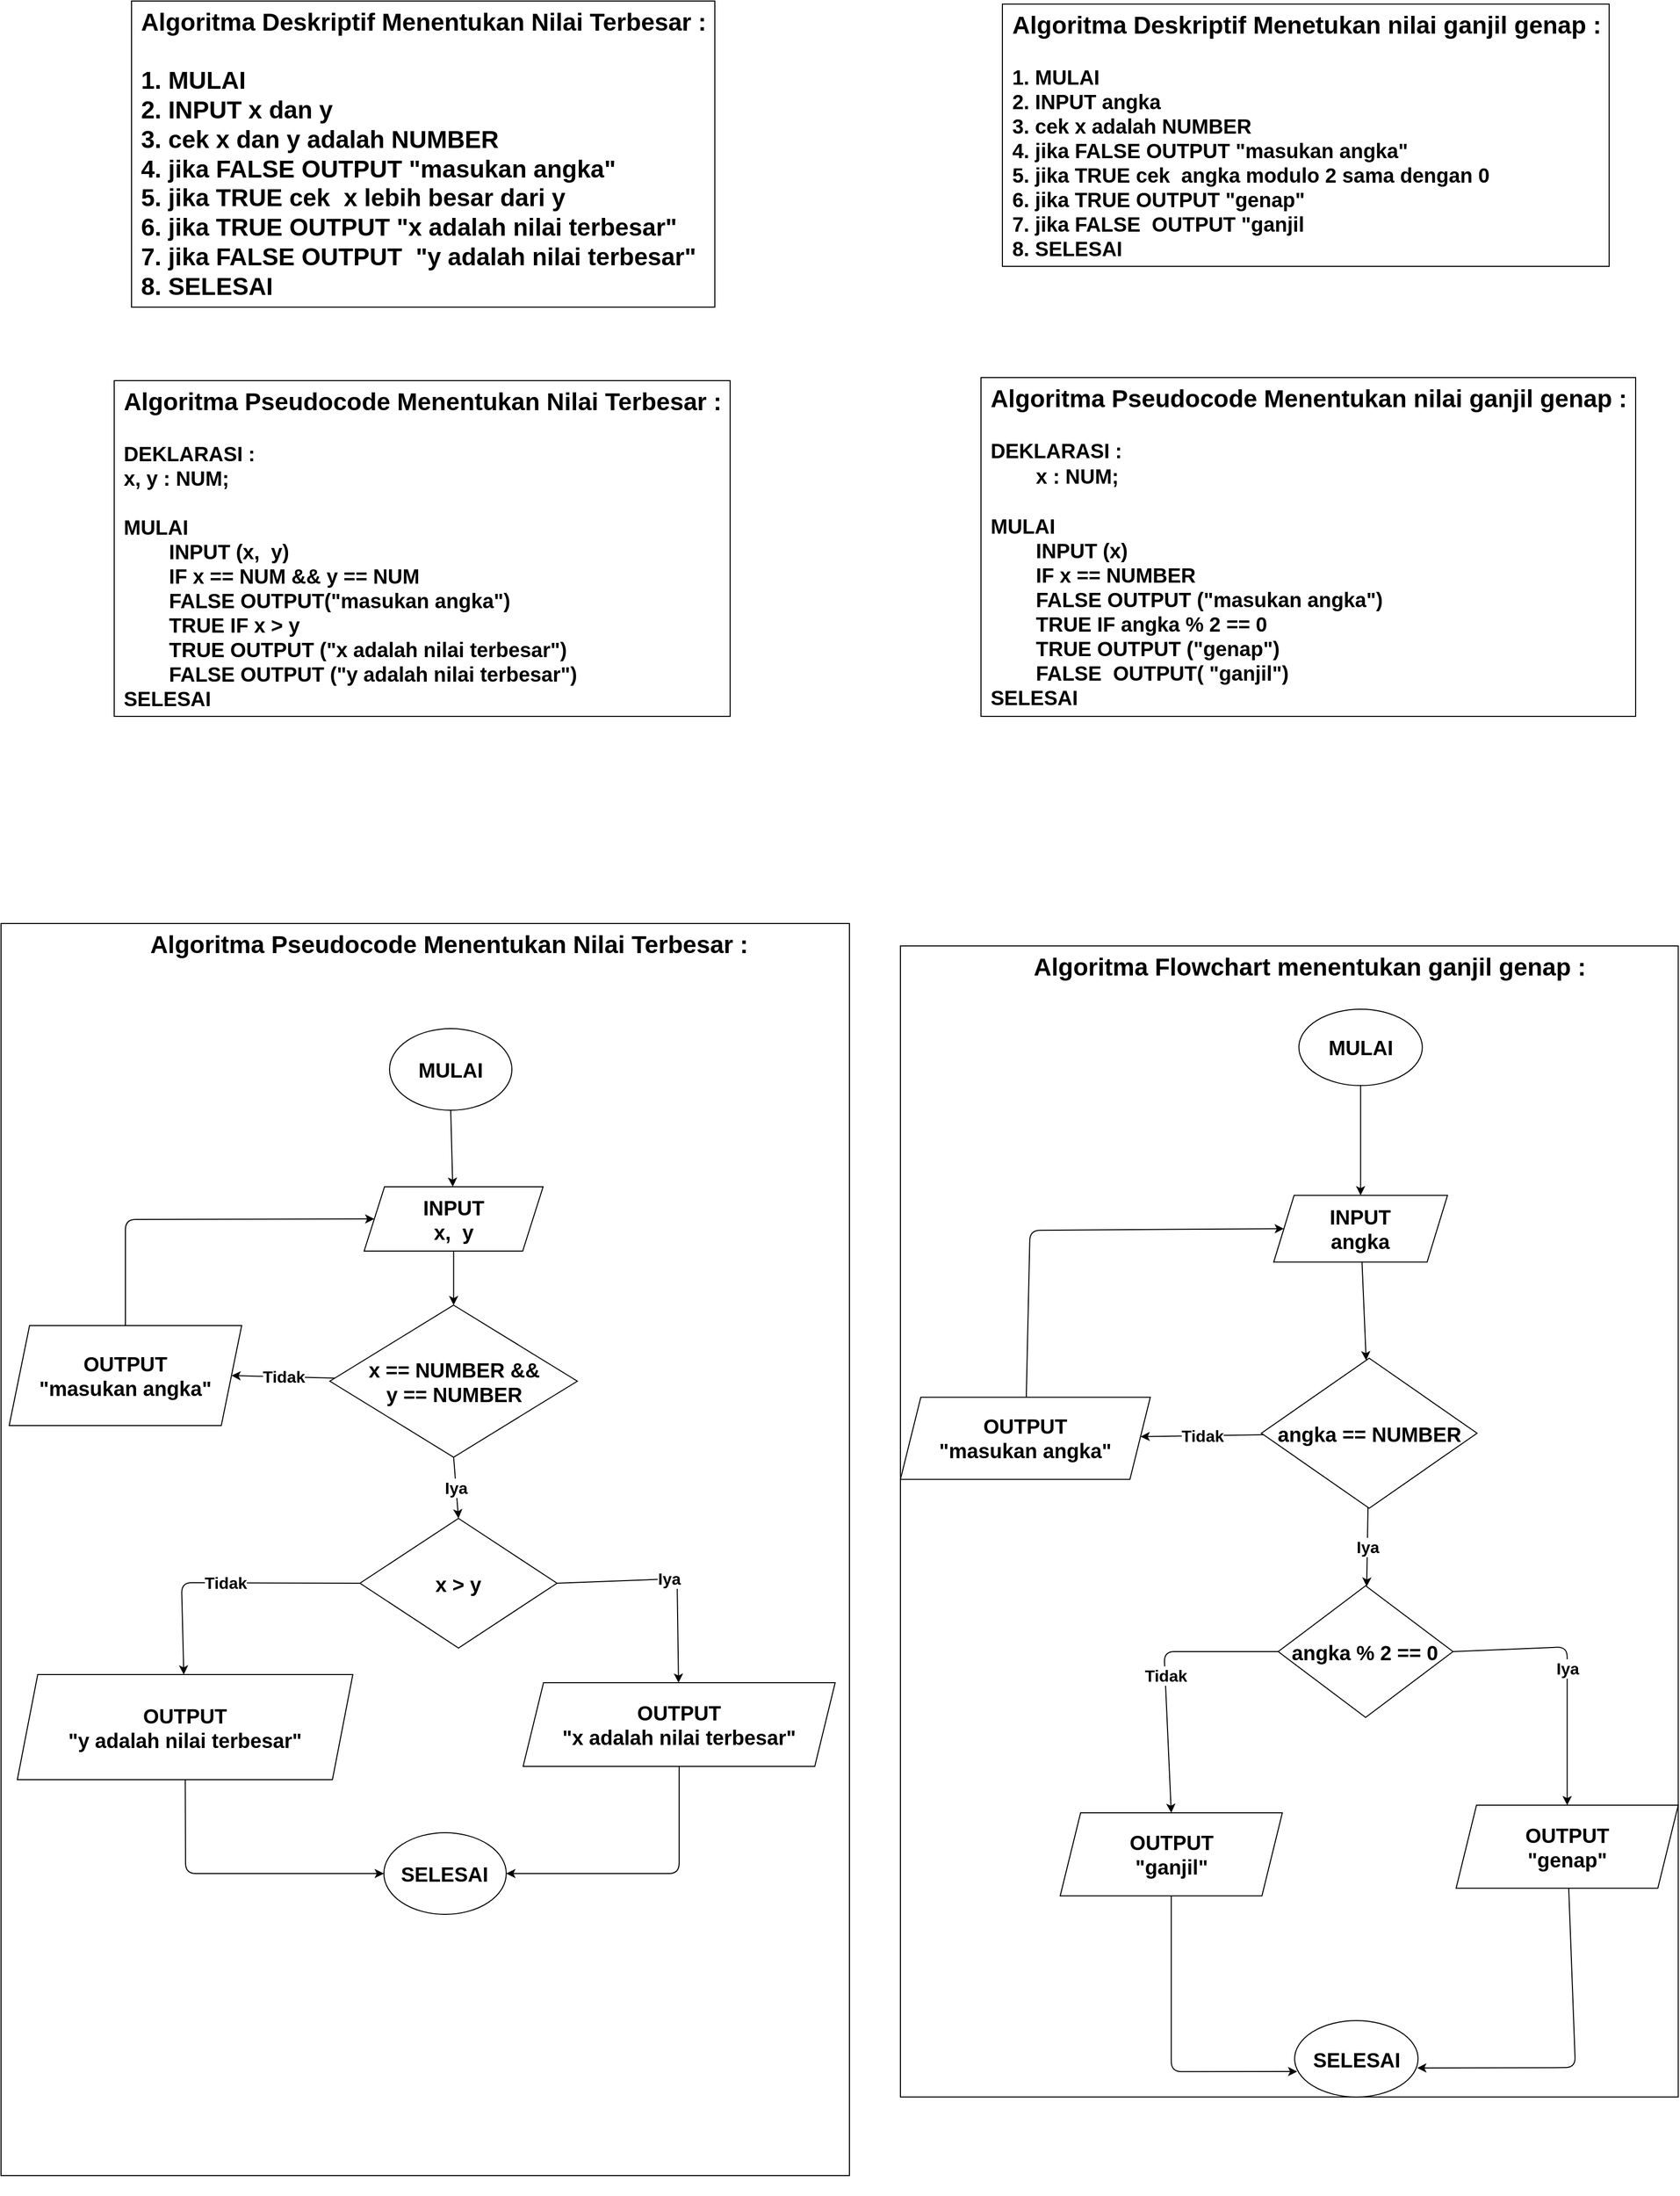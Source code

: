 <mxfile>
    <diagram id="IgUMOur1TlqYA0e4b4XV" name="page-1">
        <mxGraphModel dx="1515" dy="995" grid="0" gridSize="10" guides="1" tooltips="1" connect="1" arrows="1" fold="1" page="1" pageScale="1" pageWidth="850" pageHeight="1100" math="0" shadow="0">
            <root>
                <mxCell id="0"/>
                <mxCell id="1" parent="0"/>
                <mxCell id="Iu7elVV2P66PyxeBPG_O-1" value="&lt;font style=&quot;font-size: 24px;&quot; face=&quot;Helvetica&quot;&gt;&lt;span&gt;Algoritma Deskriptif Menentukan Nilai Terbesar :&lt;br&gt;&lt;/span&gt;&lt;br&gt;&lt;div style=&quot;text-align: left;&quot;&gt;1. MULAI&lt;/div&gt;&lt;div style=&quot;text-align: left;&quot;&gt;2. INPUT x dan y&lt;/div&gt;&lt;div style=&quot;text-align: left;&quot;&gt;3. cek x dan y adalah NUMBER&lt;/div&gt;&lt;div style=&quot;text-align: left;&quot;&gt;4. jika FALSE OUTPUT &quot;masukan angka&quot;&lt;/div&gt;&lt;div style=&quot;text-align: left;&quot;&gt;&lt;span style=&quot;background-color: initial;&quot;&gt;5. jika TRUE cek&amp;nbsp; x lebih besar dari y&lt;/span&gt;&lt;br&gt;&lt;/div&gt;&lt;div style=&quot;text-align: left;&quot;&gt;6. jika TRUE OUTPUT &quot;x adalah nilai terbesar&quot;&lt;/div&gt;&lt;div style=&quot;text-align: left;&quot;&gt;7. jika FALSE OUTPUT&amp;nbsp; &quot;y adalah nilai terbesar&quot;&lt;/div&gt;&lt;div style=&quot;text-align: left;&quot;&gt;8. SELESAI&lt;/div&gt;&lt;/font&gt;" style="text;html=1;align=center;verticalAlign=middle;resizable=0;points=[];autosize=1;strokeColor=default;fillColor=none;fontSize=20;fontFamily=Architects Daughter;hachureGap=4;fontSource=https%3A%2F%2Ffonts.googleapis.com%2Fcss%3Ffamily%3DArchitects%2BDaughter;fontStyle=1" parent="1" vertex="1">
                    <mxGeometry x="140" y="50" width="572" height="300" as="geometry"/>
                </mxCell>
                <mxCell id="Iu7elVV2P66PyxeBPG_O-2" value="&lt;span style=&quot;font-size: 24px;&quot;&gt;Algoritma Pseudocode Menentukan Nilai Terbesar :&lt;br&gt;&lt;/span&gt;&lt;br&gt;&lt;div style=&quot;text-align: left;&quot;&gt;DEKLARASI :&lt;br style=&quot;border-color: var(--border-color);&quot;&gt;&lt;span style=&quot;border-color: var(--border-color);&quot;&gt;&#9;&lt;/span&gt;x, y : NUM;&lt;br style=&quot;border-color: var(--border-color);&quot;&gt;&lt;br style=&quot;border-color: var(--border-color);&quot;&gt;MULAI&lt;br style=&quot;border-color: var(--border-color);&quot;&gt;&lt;span style=&quot;border-color: var(--border-color);&quot;&gt;&#9;&lt;/span&gt;&lt;span style=&quot;white-space: pre;&quot;&gt;&#9;&lt;/span&gt;INPUT (x,&amp;nbsp; y)&lt;br style=&quot;border-color: var(--border-color);&quot;&gt;&lt;span style=&quot;border-color: var(--border-color);&quot;&gt;&#9;&lt;/span&gt;&lt;span style=&quot;white-space: pre;&quot;&gt;&#9;&lt;/span&gt;IF x == NUM &amp;amp;&amp;amp; y == NUM&lt;br style=&quot;border-color: var(--border-color);&quot;&gt;&lt;span style=&quot;white-space: pre;&quot;&gt;&#9;&lt;/span&gt;FALSE OUTPUT(&quot;masukan angka&quot;)&lt;br style=&quot;border-color: var(--border-color);&quot;&gt;&lt;span style=&quot;white-space: pre;&quot;&gt;&#9;&lt;/span&gt;TRUE&amp;nbsp;IF x &amp;gt; y&lt;br style=&quot;border-color: var(--border-color);&quot;&gt;&lt;span style=&quot;border-color: var(--border-color);&quot;&gt;&lt;/span&gt;&lt;span style=&quot;white-space: pre;&quot;&gt;&#9;&lt;/span&gt;TRUE OUTPUT (&quot;x adalah nilai terbesar&quot;)&lt;br style=&quot;border-color: var(--border-color);&quot;&gt;&lt;span style=&quot;border-color: var(--border-color);&quot;&gt;&lt;/span&gt;&lt;span style=&quot;white-space: pre;&quot;&gt;&#9;&lt;/span&gt;FALSE&amp;nbsp;OUTPUT (&quot;y adalah nilai terbesar&quot;)&lt;br style=&quot;border-color: var(--border-color);&quot;&gt;SELESAI&lt;br&gt;&lt;/div&gt;" style="text;html=1;align=center;verticalAlign=middle;resizable=0;points=[];autosize=1;strokeColor=default;fillColor=none;fontSize=20;fontFamily=Helvetica;hachureGap=4;fontSource=https%3A%2F%2Ffonts.googleapis.com%2Fcss%3Ffamily%3DArchitects%2BDaughter;fontStyle=1" parent="1" vertex="1">
                    <mxGeometry x="123" y="422" width="604" height="329" as="geometry"/>
                </mxCell>
                <mxCell id="KxriSq-2_5h9siK2SVVC-1" value="&lt;font style=&quot;border-color: var(--border-color); font-family: Helvetica; font-size: 24px;&quot;&gt;&lt;span&gt;Algoritma Deskriptif Menetukan nilai ganjil genap :&lt;br style=&quot;border-color: var(--border-color);&quot;&gt;&lt;/span&gt;&lt;/font&gt;&lt;br style=&quot;border-color: var(--border-color); font-family: Helvetica;&quot;&gt;&lt;div style=&quot;border-color: var(--border-color); font-family: Helvetica; text-align: left;&quot;&gt;1. MULAI&lt;/div&gt;&lt;div style=&quot;border-color: var(--border-color); font-family: Helvetica; text-align: left;&quot;&gt;2. INPUT angka&lt;/div&gt;&lt;div style=&quot;border-color: var(--border-color); font-family: Helvetica; text-align: left;&quot;&gt;3. cek x adalah NUMBER&lt;/div&gt;&lt;div style=&quot;border-color: var(--border-color); font-family: Helvetica; text-align: left;&quot;&gt;4. jika FALSE OUTPUT &quot;masukan angka&quot;&lt;/div&gt;&lt;div style=&quot;border-color: var(--border-color); font-family: Helvetica; text-align: left;&quot;&gt;5. jika TRUE cek&amp;nbsp; angka modulo 2 sama dengan 0&lt;/div&gt;&lt;div style=&quot;border-color: var(--border-color); font-family: Helvetica; text-align: left;&quot;&gt;6. jika TRUE OUTPUT &quot;genap&quot;&lt;/div&gt;&lt;div style=&quot;border-color: var(--border-color); font-family: Helvetica; text-align: left;&quot;&gt;7. jika FALSE&amp;nbsp; OUTPUT &quot;ganjil&lt;/div&gt;&lt;div style=&quot;border-color: var(--border-color); font-family: Helvetica; text-align: left;&quot;&gt;8. SELESAI&lt;/div&gt;" style="text;html=1;align=center;verticalAlign=middle;resizable=0;points=[];autosize=1;strokeColor=default;fillColor=none;fontSize=20;fontFamily=Architects Daughter;hachureGap=4;fontSource=https%3A%2F%2Ffonts.googleapis.com%2Fcss%3Ffamily%3DArchitects%2BDaughter;fontStyle=1" parent="1" vertex="1">
                    <mxGeometry x="994" y="53" width="595" height="257" as="geometry"/>
                </mxCell>
                <mxCell id="_5mfeIYPOjXKl39lDaHY-1" value="&lt;span style=&quot;border-color: var(--border-color); font-family: Helvetica; text-align: left; font-size: 24px;&quot;&gt;Algoritma Pseudocode Menentukan nilai ganjil genap :&lt;br style=&quot;border-color: var(--border-color);&quot;&gt;&lt;/span&gt;&lt;br style=&quot;border-color: var(--border-color); font-family: Helvetica; text-align: left;&quot;&gt;&lt;div style=&quot;text-align: left;&quot;&gt;&lt;span style=&quot;font-family: Helvetica; background-color: initial;&quot;&gt;DEKLARASI :&lt;/span&gt;&lt;/div&gt;&lt;span style=&quot;border-color: var(--border-color); font-family: Helvetica;&quot;&gt;&lt;div style=&quot;text-align: left;&quot;&gt;&lt;span style=&quot;background-color: initial;&quot;&gt;&lt;span style=&quot;white-space: pre;&quot;&gt;&#9;&lt;/span&gt;x : NUM;&lt;/span&gt;&lt;/div&gt;&#9;&lt;/span&gt;&lt;div style=&quot;text-align: left;&quot;&gt;&lt;font face=&quot;Helvetica&quot;&gt;&lt;br&gt;&lt;/font&gt;&lt;/div&gt;&lt;span style=&quot;font-family: Helvetica;&quot;&gt;&lt;div style=&quot;text-align: left;&quot;&gt;&lt;span style=&quot;background-color: initial;&quot;&gt;MULAI&lt;/span&gt;&lt;/div&gt;&lt;/span&gt;&lt;span style=&quot;border-color: var(--border-color); font-family: Helvetica;&quot;&gt;&lt;div style=&quot;text-align: left;&quot;&gt;&lt;span style=&quot;background-color: initial;&quot;&gt;&lt;span style=&quot;white-space: pre;&quot;&gt;&#9;&lt;/span&gt;INPUT (x)&lt;/span&gt;&lt;/div&gt;&#9;&lt;/span&gt;&lt;span style=&quot;border-color: var(--border-color); font-family: Helvetica;&quot;&gt;&lt;div style=&quot;text-align: left;&quot;&gt;&lt;span style=&quot;background-color: initial;&quot;&gt;&lt;span style=&quot;white-space: pre;&quot;&gt;&#9;&lt;/span&gt;IF x == NUMBER&lt;/span&gt;&lt;/div&gt;&#9;&lt;/span&gt;&lt;span style=&quot;border-color: var(--border-color); font-family: Helvetica;&quot;&gt;&lt;div style=&quot;text-align: left;&quot;&gt;&lt;span style=&quot;background-color: initial;&quot;&gt;&lt;span style=&quot;white-space: pre;&quot;&gt;&#9;&lt;/span&gt;FALSE OUTPUT (&quot;masukan angka&quot;)&lt;/span&gt;&lt;/div&gt;&#9;&lt;/span&gt;&lt;span style=&quot;border-color: var(--border-color); font-family: Helvetica;&quot;&gt;&lt;div style=&quot;text-align: left;&quot;&gt;&lt;span style=&quot;background-color: initial;&quot;&gt;&lt;span style=&quot;white-space: pre;&quot;&gt;&#9;&lt;/span&gt;TRUE IF angka % 2 == 0&lt;/span&gt;&lt;/div&gt;&#9;&lt;/span&gt;&lt;span style=&quot;border-color: var(--border-color); font-family: Helvetica;&quot;&gt;&lt;div style=&quot;text-align: left;&quot;&gt;&lt;span style=&quot;background-color: initial;&quot;&gt;&lt;span style=&quot;white-space: pre;&quot;&gt;&#9;&lt;/span&gt;TRUE&amp;nbsp;OUTPUT (&quot;genap&quot;)&lt;/span&gt;&lt;/div&gt;&#9;&lt;/span&gt;&lt;span style=&quot;border-color: var(--border-color); font-family: Helvetica;&quot;&gt;&lt;div style=&quot;text-align: left;&quot;&gt;&lt;span style=&quot;background-color: initial;&quot;&gt;&lt;span style=&quot;white-space: pre;&quot;&gt;&#9;&lt;/span&gt;FALSE&amp;nbsp;&amp;nbsp;OUTPUT( &quot;ganjil&quot;)&lt;/span&gt;&lt;/div&gt;&#9;&lt;/span&gt;&lt;span style=&quot;font-family: Helvetica;&quot;&gt;&lt;div style=&quot;text-align: left;&quot;&gt;&lt;span style=&quot;background-color: initial;&quot;&gt;SELESAI&lt;/span&gt;&lt;/div&gt;&lt;/span&gt;" style="text;html=1;align=center;verticalAlign=middle;resizable=0;points=[];autosize=1;strokeColor=default;fillColor=none;fontSize=20;fontFamily=Architects Daughter;hachureGap=4;fontSource=https%3A%2F%2Ffonts.googleapis.com%2Fcss%3Ffamily%3DArchitects%2BDaughter;fontStyle=1" parent="1" vertex="1">
                    <mxGeometry x="973" y="419" width="642" height="332" as="geometry"/>
                </mxCell>
                <mxCell id="2" value="" style="group;strokeColor=default;fontStyle=1" parent="1" vertex="1" connectable="0">
                    <mxGeometry x="12" y="954" width="832" height="1227" as="geometry"/>
                </mxCell>
                <mxCell id="Iu7elVV2P66PyxeBPG_O-5" value="&lt;span&gt;&lt;font style=&quot;font-size: 24px;&quot;&gt;Algoritma Pseudocode Menentukan Nilai Terbesar :&lt;/font&gt;&lt;/span&gt;" style="text;html=1;align=center;verticalAlign=middle;resizable=0;points=[];autosize=1;strokeColor=none;fillColor=none;fontSize=20;fontFamily=Helvetica;hachureGap=4;fontSource=https%3A%2F%2Ffonts.googleapis.com%2Fcss%3Ffamily%3DArchitects%2BDaughter;fontStyle=1" parent="2" vertex="1">
                    <mxGeometry x="136.96" width="604" height="41" as="geometry"/>
                </mxCell>
                <mxCell id="5" value="" style="edgeStyle=none;hachureGap=4;html=1;fontFamily=Architects Daughter;fontSource=https%3A%2F%2Ffonts.googleapis.com%2Fcss%3Ffamily%3DArchitects%2BDaughter;fontSize=16;exitX=0.5;exitY=1;exitDx=0;exitDy=0;fontStyle=1" parent="2" source="Iu7elVV2P66PyxeBPG_O-6" target="Iu7elVV2P66PyxeBPG_O-11" edge="1">
                    <mxGeometry relative="1" as="geometry"/>
                </mxCell>
                <mxCell id="Iu7elVV2P66PyxeBPG_O-6" value="MULAI" style="ellipse;whiteSpace=wrap;html=1;hachureGap=4;fontFamily=Helvetica;fontSize=20;fontStyle=1" parent="2" vertex="1">
                    <mxGeometry x="381" y="103" width="120" height="80" as="geometry"/>
                </mxCell>
                <mxCell id="Iu7elVV2P66PyxeBPG_O-11" value="INPUT &lt;br&gt;x,&amp;nbsp; y" style="shape=parallelogram;perimeter=parallelogramPerimeter;whiteSpace=wrap;html=1;fixedSize=1;hachureGap=4;fontFamily=Helvetica;fontSize=20;fontStyle=1" parent="2" vertex="1">
                    <mxGeometry x="356.09" y="258" width="175.5" height="63" as="geometry"/>
                </mxCell>
                <mxCell id="Iu7elVV2P66PyxeBPG_O-13" value="x == NUMBER &amp;amp;&amp;amp;&lt;br&gt;y == NUMBER" style="rhombus;whiteSpace=wrap;html=1;hachureGap=4;fontFamily=Helvetica;fontSize=20;fontStyle=1" parent="2" vertex="1">
                    <mxGeometry x="322.5" y="374" width="242.67" height="149" as="geometry"/>
                </mxCell>
                <mxCell id="Iu7elVV2P66PyxeBPG_O-14" value="" style="edgeStyle=none;hachureGap=4;html=1;fontFamily=Helvetica;fontSize=16;fontStyle=1" parent="2" source="Iu7elVV2P66PyxeBPG_O-11" target="Iu7elVV2P66PyxeBPG_O-13" edge="1">
                    <mxGeometry relative="1" as="geometry"/>
                </mxCell>
                <mxCell id="Iu7elVV2P66PyxeBPG_O-15" value="x &amp;gt; y" style="rhombus;whiteSpace=wrap;html=1;hachureGap=4;fontFamily=Helvetica;fontSize=20;fontStyle=1" parent="2" vertex="1">
                    <mxGeometry x="352" y="583" width="193.25" height="127" as="geometry"/>
                </mxCell>
                <mxCell id="Iu7elVV2P66PyxeBPG_O-23" value="Iya" style="edgeStyle=none;hachureGap=4;html=1;exitX=0.5;exitY=1;exitDx=0;exitDy=0;entryX=0.5;entryY=0;entryDx=0;entryDy=0;fontFamily=Helvetica;fontSize=16;fontStyle=1" parent="2" source="Iu7elVV2P66PyxeBPG_O-13" target="Iu7elVV2P66PyxeBPG_O-15" edge="1">
                    <mxGeometry relative="1" as="geometry">
                        <Array as="points"/>
                    </mxGeometry>
                </mxCell>
                <mxCell id="Iu7elVV2P66PyxeBPG_O-16" value="OUTPUT&lt;br&gt;&quot;y adalah nilai terbesar&quot;" style="shape=parallelogram;perimeter=parallelogramPerimeter;whiteSpace=wrap;html=1;fixedSize=1;hachureGap=4;fontFamily=Helvetica;fontSize=20;fontStyle=1" parent="2" vertex="1">
                    <mxGeometry x="16" y="736" width="329" height="103" as="geometry"/>
                </mxCell>
                <mxCell id="Iu7elVV2P66PyxeBPG_O-17" value="Tidak" style="edgeStyle=none;hachureGap=4;html=1;fontFamily=Helvetica;fontSize=16;exitX=0;exitY=0.5;exitDx=0;exitDy=0;fontStyle=1" parent="2" source="Iu7elVV2P66PyxeBPG_O-15" target="Iu7elVV2P66PyxeBPG_O-16" edge="1">
                    <mxGeometry relative="1" as="geometry">
                        <Array as="points">
                            <mxPoint x="177" y="646"/>
                        </Array>
                    </mxGeometry>
                </mxCell>
                <mxCell id="Iu7elVV2P66PyxeBPG_O-18" value="OUTPUT&lt;br&gt;&quot;x adalah nilai terbesar&quot;" style="shape=parallelogram;perimeter=parallelogramPerimeter;whiteSpace=wrap;html=1;fixedSize=1;hachureGap=4;fontFamily=Helvetica;fontSize=20;fontStyle=1" parent="2" vertex="1">
                    <mxGeometry x="512" y="744" width="306" height="82" as="geometry"/>
                </mxCell>
                <mxCell id="Iu7elVV2P66PyxeBPG_O-19" value="Iya" style="edgeStyle=none;hachureGap=4;html=1;fontFamily=Helvetica;fontSize=16;exitX=1;exitY=0.5;exitDx=0;exitDy=0;fontStyle=1" parent="2" source="Iu7elVV2P66PyxeBPG_O-15" target="Iu7elVV2P66PyxeBPG_O-18" edge="1">
                    <mxGeometry relative="1" as="geometry">
                        <Array as="points">
                            <mxPoint x="663" y="642"/>
                        </Array>
                    </mxGeometry>
                </mxCell>
                <mxCell id="Iu7elVV2P66PyxeBPG_O-20" value="SELESAI" style="ellipse;whiteSpace=wrap;html=1;hachureGap=4;fontFamily=Helvetica;fontSize=20;fontStyle=1" parent="2" vertex="1">
                    <mxGeometry x="375.46" y="891" width="120" height="80" as="geometry"/>
                </mxCell>
                <mxCell id="Iu7elVV2P66PyxeBPG_O-21" style="edgeStyle=none;hachureGap=4;html=1;fontFamily=Helvetica;fontSize=16;entryX=0;entryY=0.5;entryDx=0;entryDy=0;fontStyle=1" parent="2" source="Iu7elVV2P66PyxeBPG_O-16" target="Iu7elVV2P66PyxeBPG_O-20" edge="1">
                    <mxGeometry relative="1" as="geometry">
                        <Array as="points">
                            <mxPoint x="181" y="931"/>
                        </Array>
                    </mxGeometry>
                </mxCell>
                <mxCell id="Iu7elVV2P66PyxeBPG_O-22" style="edgeStyle=none;hachureGap=4;html=1;entryX=1;entryY=0.5;entryDx=0;entryDy=0;fontFamily=Helvetica;fontSize=16;fontStyle=1" parent="2" source="Iu7elVV2P66PyxeBPG_O-18" target="Iu7elVV2P66PyxeBPG_O-20" edge="1">
                    <mxGeometry relative="1" as="geometry">
                        <Array as="points">
                            <mxPoint x="665" y="931"/>
                        </Array>
                    </mxGeometry>
                </mxCell>
                <mxCell id="Iu7elVV2P66PyxeBPG_O-26" style="edgeStyle=none;hachureGap=4;html=1;entryX=0;entryY=0.5;entryDx=0;entryDy=0;fontFamily=Helvetica;fontSize=16;fontStyle=1" parent="2" source="Iu7elVV2P66PyxeBPG_O-24" target="Iu7elVV2P66PyxeBPG_O-11" edge="1">
                    <mxGeometry relative="1" as="geometry">
                        <Array as="points">
                            <mxPoint x="122" y="290"/>
                        </Array>
                    </mxGeometry>
                </mxCell>
                <mxCell id="Iu7elVV2P66PyxeBPG_O-24" value="OUTPUT&lt;br&gt;&quot;masukan angka&quot;" style="shape=parallelogram;perimeter=parallelogramPerimeter;whiteSpace=wrap;html=1;fixedSize=1;hachureGap=4;fontFamily=Helvetica;fontSize=20;fontStyle=1" parent="2" vertex="1">
                    <mxGeometry x="8" y="394" width="228" height="98" as="geometry"/>
                </mxCell>
                <mxCell id="Iu7elVV2P66PyxeBPG_O-25" value="Tidak" style="edgeStyle=none;hachureGap=4;html=1;fontFamily=Helvetica;fontSize=16;entryX=1;entryY=0.5;entryDx=0;entryDy=0;fontStyle=1" parent="2" source="Iu7elVV2P66PyxeBPG_O-13" target="Iu7elVV2P66PyxeBPG_O-24" edge="1">
                    <mxGeometry relative="1" as="geometry">
                        <mxPoint x="291.996" y="443.371" as="targetPoint"/>
                    </mxGeometry>
                </mxCell>
                <mxCell id="6" value="" style="group;strokeColor=none;" parent="1" vertex="1" connectable="0">
                    <mxGeometry x="894" y="976" width="762.771" height="1224" as="geometry"/>
                </mxCell>
                <mxCell id="4" value="" style="group;strokeColor=none;fontStyle=1;container=0;" parent="6" vertex="1" connectable="0">
                    <mxGeometry width="715" height="1224" as="geometry"/>
                </mxCell>
                <mxCell id="7" value="" style="group;strokeColor=default;" parent="6" vertex="1" connectable="0">
                    <mxGeometry width="762.771" height="1127.941" as="geometry"/>
                </mxCell>
                <mxCell id="Uwi-GKpS9V9aAOqQGrbS-2" value="&lt;span&gt;&lt;font style=&quot;font-size: 24px;&quot;&gt;Algoritma Flowchart menentukan ganjil genap :&lt;/font&gt;&lt;/span&gt;" style="text;html=1;align=center;verticalAlign=middle;resizable=0;points=[];autosize=1;strokeColor=none;fillColor=none;fontSize=20;fontFamily=Helvetica;hachureGap=4;fontSource=https%3A%2F%2Ffonts.googleapis.com%2Fcss%3Ffamily%3DArchitects%2BDaughter;fontStyle=1" parent="7" vertex="1">
                    <mxGeometry x="121.016" width="559" height="41" as="geometry"/>
                </mxCell>
                <mxCell id="Uwi-GKpS9V9aAOqQGrbS-4" value="MULAI" style="ellipse;whiteSpace=wrap;html=1;hachureGap=4;fontFamily=Helvetica;fontSize=20;fontStyle=1;strokeColor=default;" parent="7" vertex="1">
                    <mxGeometry x="390.779" y="62.004" width="121.016" height="74.805" as="geometry"/>
                </mxCell>
                <mxCell id="Uwi-GKpS9V9aAOqQGrbS-9" value="angka == NUMBER" style="rhombus;whiteSpace=wrap;html=1;hachureGap=4;fontFamily=Helvetica;fontSize=20;fontStyle=1;strokeColor=default;" parent="7" vertex="1">
                    <mxGeometry x="353.97" y="404" width="211.525" height="147" as="geometry"/>
                </mxCell>
                <mxCell id="Uwi-GKpS9V9aAOqQGrbS-11" value="OUTPUT&lt;br&gt;&quot;masukan angka&quot;" style="shape=parallelogram;perimeter=parallelogramPerimeter;whiteSpace=wrap;html=1;fixedSize=1;hachureGap=4;fontFamily=Helvetica;fontSize=20;fontStyle=1;strokeColor=default;" parent="7" vertex="1">
                    <mxGeometry y="442.286" width="245.056" height="80.416" as="geometry"/>
                </mxCell>
                <mxCell id="Uwi-GKpS9V9aAOqQGrbS-8" value="Tidak" style="edgeStyle=none;hachureGap=4;html=1;fontFamily=Helvetica;fontSize=16;fontStyle=1;strokeColor=default;" parent="7" source="Uwi-GKpS9V9aAOqQGrbS-9" target="Uwi-GKpS9V9aAOqQGrbS-11" edge="1">
                    <mxGeometry relative="1" as="geometry"/>
                </mxCell>
                <mxCell id="Uwi-GKpS9V9aAOqQGrbS-14" value="angka % 2 == 0" style="rhombus;whiteSpace=wrap;html=1;hachureGap=4;fontFamily=Helvetica;fontSize=20;fontStyle=1;strokeColor=default;" parent="7" vertex="1">
                    <mxGeometry x="370.479" y="626.997" width="171.439" height="129.039" as="geometry"/>
                </mxCell>
                <mxCell id="Uwi-GKpS9V9aAOqQGrbS-7" value="Iya" style="edgeStyle=none;hachureGap=4;html=1;fontFamily=Helvetica;fontSize=16;fontStyle=1;strokeColor=default;" parent="7" source="Uwi-GKpS9V9aAOqQGrbS-9" target="Uwi-GKpS9V9aAOqQGrbS-14" edge="1">
                    <mxGeometry relative="1" as="geometry"/>
                </mxCell>
                <mxCell id="Uwi-GKpS9V9aAOqQGrbS-16" value="OUTPUT&lt;br&gt;&quot;genap&quot;" style="shape=parallelogram;perimeter=parallelogramPerimeter;whiteSpace=wrap;html=1;fixedSize=1;hachureGap=4;fontFamily=Helvetica;fontSize=20;fontStyle=1;strokeColor=default;" parent="7" vertex="1">
                    <mxGeometry x="544.943" y="842.062" width="217.828" height="81.351" as="geometry"/>
                </mxCell>
                <mxCell id="Uwi-GKpS9V9aAOqQGrbS-12" value="Iya" style="edgeStyle=none;hachureGap=4;html=1;fontFamily=Helvetica;fontSize=16;exitX=1;exitY=0.5;exitDx=0;exitDy=0;entryX=0.5;entryY=0;entryDx=0;entryDy=0;fontStyle=1;strokeColor=default;" parent="7" source="Uwi-GKpS9V9aAOqQGrbS-14" target="Uwi-GKpS9V9aAOqQGrbS-16" edge="1">
                    <mxGeometry relative="1" as="geometry">
                        <Array as="points">
                            <mxPoint x="653.857" y="686.841"/>
                        </Array>
                    </mxGeometry>
                </mxCell>
                <mxCell id="Uwi-GKpS9V9aAOqQGrbS-18" value="OUTPUT&lt;br&gt;&quot;ganjil&quot;" style="shape=parallelogram;perimeter=parallelogramPerimeter;whiteSpace=wrap;html=1;fixedSize=1;hachureGap=4;fontFamily=Helvetica;fontSize=20;fontStyle=1;strokeColor=default;" parent="7" vertex="1">
                    <mxGeometry x="156.685" y="849.543" width="217.828" height="81.351" as="geometry"/>
                </mxCell>
                <mxCell id="Uwi-GKpS9V9aAOqQGrbS-13" value="Tidak" style="edgeStyle=none;hachureGap=4;html=1;exitX=0;exitY=0.5;exitDx=0;exitDy=0;entryX=0.5;entryY=0;entryDx=0;entryDy=0;fontFamily=Helvetica;fontSize=16;fontStyle=1;strokeColor=default;" parent="7" source="Uwi-GKpS9V9aAOqQGrbS-14" target="Uwi-GKpS9V9aAOqQGrbS-18" edge="1">
                    <mxGeometry relative="1" as="geometry">
                        <Array as="points">
                            <mxPoint x="258.54" y="691.517"/>
                        </Array>
                    </mxGeometry>
                </mxCell>
                <mxCell id="Uwi-GKpS9V9aAOqQGrbS-19" value="SELESAI" style="ellipse;whiteSpace=wrap;html=1;hachureGap=4;fontFamily=Helvetica;fontSize=20;fontStyle=1;strokeColor=default;" parent="7" vertex="1">
                    <mxGeometry x="386.614" y="1053.136" width="121.016" height="74.805" as="geometry"/>
                </mxCell>
                <mxCell id="Uwi-GKpS9V9aAOqQGrbS-15" style="edgeStyle=none;hachureGap=4;html=1;entryX=0.993;entryY=0.62;entryDx=0;entryDy=0;entryPerimeter=0;fontFamily=Helvetica;fontSize=16;fontStyle=1;strokeColor=default;" parent="7" source="Uwi-GKpS9V9aAOqQGrbS-16" target="Uwi-GKpS9V9aAOqQGrbS-19" edge="1">
                    <mxGeometry relative="1" as="geometry">
                        <Array as="points">
                            <mxPoint x="661.925" y="1099.14"/>
                        </Array>
                    </mxGeometry>
                </mxCell>
                <mxCell id="Uwi-GKpS9V9aAOqQGrbS-17" style="edgeStyle=none;hachureGap=4;html=1;entryX=0.021;entryY=0.667;entryDx=0;entryDy=0;entryPerimeter=0;fontFamily=Helvetica;fontSize=16;fontStyle=1;strokeColor=default;" parent="7" source="Uwi-GKpS9V9aAOqQGrbS-18" target="Uwi-GKpS9V9aAOqQGrbS-19" edge="1">
                    <mxGeometry relative="1" as="geometry">
                        <Array as="points">
                            <mxPoint x="265.599" y="1103.14"/>
                        </Array>
                    </mxGeometry>
                </mxCell>
                <mxCell id="Uwi-GKpS9V9aAOqQGrbS-20" value="" style="edgeStyle=none;hachureGap=4;html=1;fontFamily=Helvetica;fontSize=16;fontStyle=1;strokeColor=default;" parent="7" source="Uwi-GKpS9V9aAOqQGrbS-21" target="Uwi-GKpS9V9aAOqQGrbS-9" edge="1">
                    <mxGeometry relative="1" as="geometry"/>
                </mxCell>
                <mxCell id="Uwi-GKpS9V9aAOqQGrbS-21" value="INPUT &lt;br&gt;angka" style="shape=parallelogram;perimeter=parallelogramPerimeter;whiteSpace=wrap;html=1;fixedSize=1;hachureGap=4;fontFamily=Helvetica;fontSize=20;fontStyle=1;strokeColor=default;" parent="7" vertex="1">
                    <mxGeometry x="366.072" y="244.342" width="170.43" height="65.455" as="geometry"/>
                </mxCell>
                <mxCell id="Uwi-GKpS9V9aAOqQGrbS-5" style="edgeStyle=none;hachureGap=4;html=1;entryX=0.5;entryY=0;entryDx=0;entryDy=0;fontFamily=Helvetica;fontSize=16;exitX=0.5;exitY=1;exitDx=0;exitDy=0;fontStyle=1;strokeColor=default;" parent="7" source="Uwi-GKpS9V9aAOqQGrbS-4" target="Uwi-GKpS9V9aAOqQGrbS-21" edge="1">
                    <mxGeometry relative="1" as="geometry">
                        <mxPoint x="443.623" y="132.134" as="sourcePoint"/>
                    </mxGeometry>
                </mxCell>
                <mxCell id="Uwi-GKpS9V9aAOqQGrbS-10" style="edgeStyle=none;hachureGap=4;html=1;entryX=0;entryY=0.5;entryDx=0;entryDy=0;fontFamily=Helvetica;fontSize=16;fontStyle=1;strokeColor=default;" parent="7" source="Uwi-GKpS9V9aAOqQGrbS-11" target="Uwi-GKpS9V9aAOqQGrbS-21" edge="1">
                    <mxGeometry relative="1" as="geometry">
                        <Array as="points">
                            <mxPoint x="127.066" y="278.649"/>
                        </Array>
                    </mxGeometry>
                </mxCell>
            </root>
        </mxGraphModel>
    </diagram>
</mxfile>